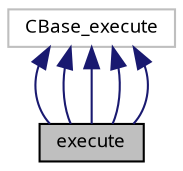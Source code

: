digraph "execute"
{
 // INTERACTIVE_SVG=YES
  bgcolor="transparent";
  edge [fontname="sans-serif",fontsize="9",labelfontname="sans-serif",labelfontsize="9"];
  node [fontname="sans-serif",fontsize="9",shape=record];
  Node1 [label="execute",height=0.2,width=0.4,color="black", fillcolor="grey75", style="filled", fontcolor="black"];
  Node2 -> Node1 [dir="back",color="midnightblue",fontsize="9",style="solid",fontname="sans-serif"];
  Node2 [label="CBase_execute",height=0.2,width=0.4,color="grey75"];
  Node2 -> Node1 [dir="back",color="midnightblue",fontsize="9",style="solid",fontname="sans-serif"];
  Node2 -> Node1 [dir="back",color="midnightblue",fontsize="9",style="solid",fontname="sans-serif"];
  Node2 -> Node1 [dir="back",color="midnightblue",fontsize="9",style="solid",fontname="sans-serif"];
  Node2 -> Node1 [dir="back",color="midnightblue",fontsize="9",style="solid",fontname="sans-serif"];
}
